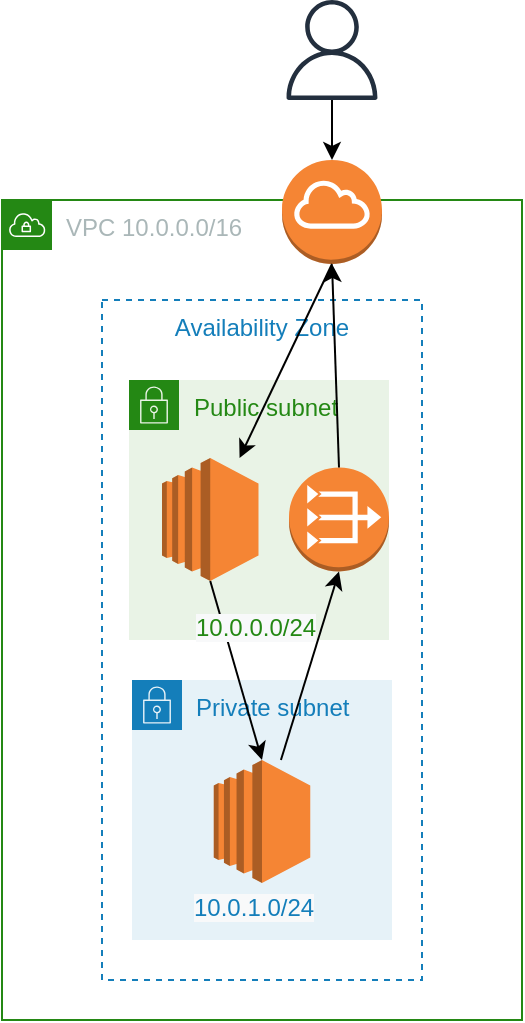 <mxfile version="14.1.2" type="device"><diagram id="Ht1M8jgEwFfnCIfOTk4-" name="Page-1"><mxGraphModel dx="868" dy="482" grid="1" gridSize="10" guides="1" tooltips="1" connect="1" arrows="1" fold="1" page="1" pageScale="1" pageWidth="1169" pageHeight="827" math="0" shadow="0"><root><mxCell id="0"/><mxCell id="1" parent="0"/><mxCell id="s3SghRDobSDwuMahroAz-1" value="VPC 10.0.0.0/16" style="points=[[0,0],[0.25,0],[0.5,0],[0.75,0],[1,0],[1,0.25],[1,0.5],[1,0.75],[1,1],[0.75,1],[0.5,1],[0.25,1],[0,1],[0,0.75],[0,0.5],[0,0.25]];outlineConnect=0;gradientColor=none;html=1;whiteSpace=wrap;fontSize=12;fontStyle=0;shape=mxgraph.aws4.group;grIcon=mxgraph.aws4.group_vpc;strokeColor=#248814;fillColor=none;verticalAlign=top;align=left;spacingLeft=30;fontColor=#AAB7B8;dashed=0;" parent="1" vertex="1"><mxGeometry x="320" y="120" width="260" height="410" as="geometry"/></mxCell><mxCell id="s3SghRDobSDwuMahroAz-2" value="" style="outlineConnect=0;fontColor=#232F3E;gradientColor=none;fillColor=#232F3E;strokeColor=none;dashed=0;verticalLabelPosition=bottom;verticalAlign=top;align=center;html=1;fontSize=12;fontStyle=0;aspect=fixed;pointerEvents=1;shape=mxgraph.aws4.user;" parent="1" vertex="1"><mxGeometry x="460" y="20" width="50" height="50" as="geometry"/></mxCell><mxCell id="s3SghRDobSDwuMahroAz-3" value="" style="outlineConnect=0;dashed=0;verticalLabelPosition=bottom;verticalAlign=top;align=center;html=1;shape=mxgraph.aws3.internet_gateway;fillColor=#F58534;gradientColor=none;" parent="1" vertex="1"><mxGeometry x="460" y="100" width="50" height="52" as="geometry"/></mxCell><mxCell id="s3SghRDobSDwuMahroAz-4" value="Availability Zone" style="fillColor=none;strokeColor=#147EBA;dashed=1;verticalAlign=top;fontStyle=0;fontColor=#147EBA;" parent="1" vertex="1"><mxGeometry x="370" y="170" width="160" height="340" as="geometry"/></mxCell><mxCell id="s3SghRDobSDwuMahroAz-6" value="Public subnet&lt;br&gt;" style="points=[[0,0],[0.25,0],[0.5,0],[0.75,0],[1,0],[1,0.25],[1,0.5],[1,0.75],[1,1],[0.75,1],[0.5,1],[0.25,1],[0,1],[0,0.75],[0,0.5],[0,0.25]];outlineConnect=0;gradientColor=none;html=1;whiteSpace=wrap;fontSize=12;fontStyle=0;shape=mxgraph.aws4.group;grIcon=mxgraph.aws4.group_security_group;grStroke=0;strokeColor=#248814;fillColor=#E9F3E6;verticalAlign=top;align=left;spacingLeft=30;fontColor=#248814;dashed=0;" parent="1" vertex="1"><mxGeometry x="383.5" y="210" width="130" height="130" as="geometry"/></mxCell><mxCell id="s3SghRDobSDwuMahroAz-8" value="Private subnet" style="points=[[0,0],[0.25,0],[0.5,0],[0.75,0],[1,0],[1,0.25],[1,0.5],[1,0.75],[1,1],[0.75,1],[0.5,1],[0.25,1],[0,1],[0,0.75],[0,0.5],[0,0.25]];outlineConnect=0;gradientColor=none;html=1;whiteSpace=wrap;fontSize=12;fontStyle=0;shape=mxgraph.aws4.group;grIcon=mxgraph.aws4.group_security_group;grStroke=0;strokeColor=#147EBA;fillColor=#E6F2F8;verticalAlign=top;align=left;spacingLeft=30;fontColor=#147EBA;dashed=0;" parent="1" vertex="1"><mxGeometry x="385" y="360" width="130" height="130" as="geometry"/></mxCell><mxCell id="s3SghRDobSDwuMahroAz-10" value="" style="endArrow=classic;html=1;entryX=0.5;entryY=0;entryDx=0;entryDy=0;entryPerimeter=0;" parent="1" source="s3SghRDobSDwuMahroAz-2" target="s3SghRDobSDwuMahroAz-3" edge="1"><mxGeometry width="50" height="50" relative="1" as="geometry"><mxPoint x="520" y="350" as="sourcePoint"/><mxPoint x="570" y="300" as="targetPoint"/></mxGeometry></mxCell><mxCell id="s3SghRDobSDwuMahroAz-11" value="" style="endArrow=classic;html=1;exitX=0.5;exitY=1;exitDx=0;exitDy=0;exitPerimeter=0;" parent="1" source="s3SghRDobSDwuMahroAz-3" target="s3SghRDobSDwuMahroAz-12" edge="1"><mxGeometry width="50" height="50" relative="1" as="geometry"><mxPoint x="520" y="350" as="sourcePoint"/><mxPoint x="553" y="210" as="targetPoint"/></mxGeometry></mxCell><mxCell id="s3SghRDobSDwuMahroAz-12" value="" style="outlineConnect=0;dashed=0;verticalLabelPosition=bottom;verticalAlign=top;align=center;html=1;shape=mxgraph.aws3.ec2;fillColor=#F58534;gradientColor=none;" parent="1" vertex="1"><mxGeometry x="400" y="249" width="48.25" height="61.5" as="geometry"/></mxCell><mxCell id="s3SghRDobSDwuMahroAz-14" value="" style="outlineConnect=0;dashed=0;verticalLabelPosition=bottom;verticalAlign=top;align=center;html=1;shape=mxgraph.aws3.ec2;fillColor=#F58534;gradientColor=none;" parent="1" vertex="1"><mxGeometry x="425.88" y="400" width="48.25" height="61.5" as="geometry"/></mxCell><mxCell id="s3SghRDobSDwuMahroAz-19" value="" style="endArrow=classic;html=1;exitX=0.5;exitY=1;exitDx=0;exitDy=0;exitPerimeter=0;entryX=0.5;entryY=0;entryDx=0;entryDy=0;entryPerimeter=0;" parent="1" source="s3SghRDobSDwuMahroAz-12" target="s3SghRDobSDwuMahroAz-14" edge="1"><mxGeometry width="50" height="50" relative="1" as="geometry"><mxPoint x="562.5" y="152" as="sourcePoint"/><mxPoint x="481.804" y="258.5" as="targetPoint"/></mxGeometry></mxCell><mxCell id="s3SghRDobSDwuMahroAz-22" value="" style="outlineConnect=0;dashed=0;verticalLabelPosition=bottom;verticalAlign=top;align=center;html=1;shape=mxgraph.aws3.vpc_nat_gateway;fillColor=#F58534;gradientColor=none;" parent="1" vertex="1"><mxGeometry x="463.5" y="253.75" width="50" height="52" as="geometry"/></mxCell><mxCell id="s3SghRDobSDwuMahroAz-23" value="" style="endArrow=classic;html=1;entryX=0.5;entryY=1;entryDx=0;entryDy=0;entryPerimeter=0;" parent="1" source="s3SghRDobSDwuMahroAz-14" target="s3SghRDobSDwuMahroAz-22" edge="1"><mxGeometry width="50" height="50" relative="1" as="geometry"><mxPoint x="520" y="240" as="sourcePoint"/><mxPoint x="570" y="190" as="targetPoint"/></mxGeometry></mxCell><mxCell id="s3SghRDobSDwuMahroAz-24" value="" style="endArrow=classic;html=1;exitX=0.5;exitY=0;exitDx=0;exitDy=0;exitPerimeter=0;entryX=0.5;entryY=1;entryDx=0;entryDy=0;entryPerimeter=0;" parent="1" source="s3SghRDobSDwuMahroAz-22" target="s3SghRDobSDwuMahroAz-3" edge="1"><mxGeometry width="50" height="50" relative="1" as="geometry"><mxPoint x="537.818" y="289" as="sourcePoint"/><mxPoint x="550" y="150" as="targetPoint"/></mxGeometry></mxCell><mxCell id="s3SghRDobSDwuMahroAz-27" value="&lt;span style=&quot;color: rgb(36 , 136 , 20) ; font-family: &amp;#34;helvetica&amp;#34; ; font-size: 12px ; font-style: normal ; font-weight: 400 ; letter-spacing: normal ; text-align: left ; text-indent: 0px ; text-transform: none ; word-spacing: 0px ; background-color: rgb(248 , 249 , 250) ; display: inline ; float: none&quot;&gt;10.0.0.0/24&lt;br&gt;&lt;/span&gt;" style="text;whiteSpace=wrap;html=1;" parent="1" vertex="1"><mxGeometry x="415" y="320" width="100" height="30" as="geometry"/></mxCell><mxCell id="s3SghRDobSDwuMahroAz-29" value="&lt;span style=&quot;color: rgb(20 , 126 , 186) ; font-family: &amp;#34;helvetica&amp;#34; ; font-size: 12px ; font-style: normal ; font-weight: 400 ; letter-spacing: normal ; text-align: left ; text-indent: 0px ; text-transform: none ; word-spacing: 0px ; background-color: rgb(248 , 249 , 250) ; display: inline ; float: none&quot;&gt;10.0.1.0/24&lt;/span&gt;" style="text;whiteSpace=wrap;html=1;" parent="1" vertex="1"><mxGeometry x="413.5" y="460" width="100" height="30" as="geometry"/></mxCell></root></mxGraphModel></diagram></mxfile>